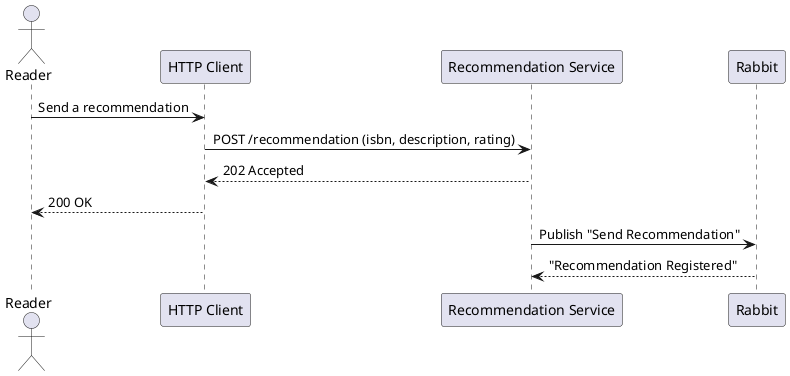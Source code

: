 @startuml
actor Reader as R
participant "HTTP Client" as Client
participant "Recommendation Service" as Recommend
participant "Rabbit" as Rabbit

R -> Client: Send a recommendation
Client -> Recommend: POST /recommendation (isbn, description, rating)
Recommend --> Client: 202 Accepted
Client --> R: 200 OK

Recommend -> Rabbit: Publish "Send Recommendation"
Rabbit --> Recommend: "Recommendation Registered"
@enduml
